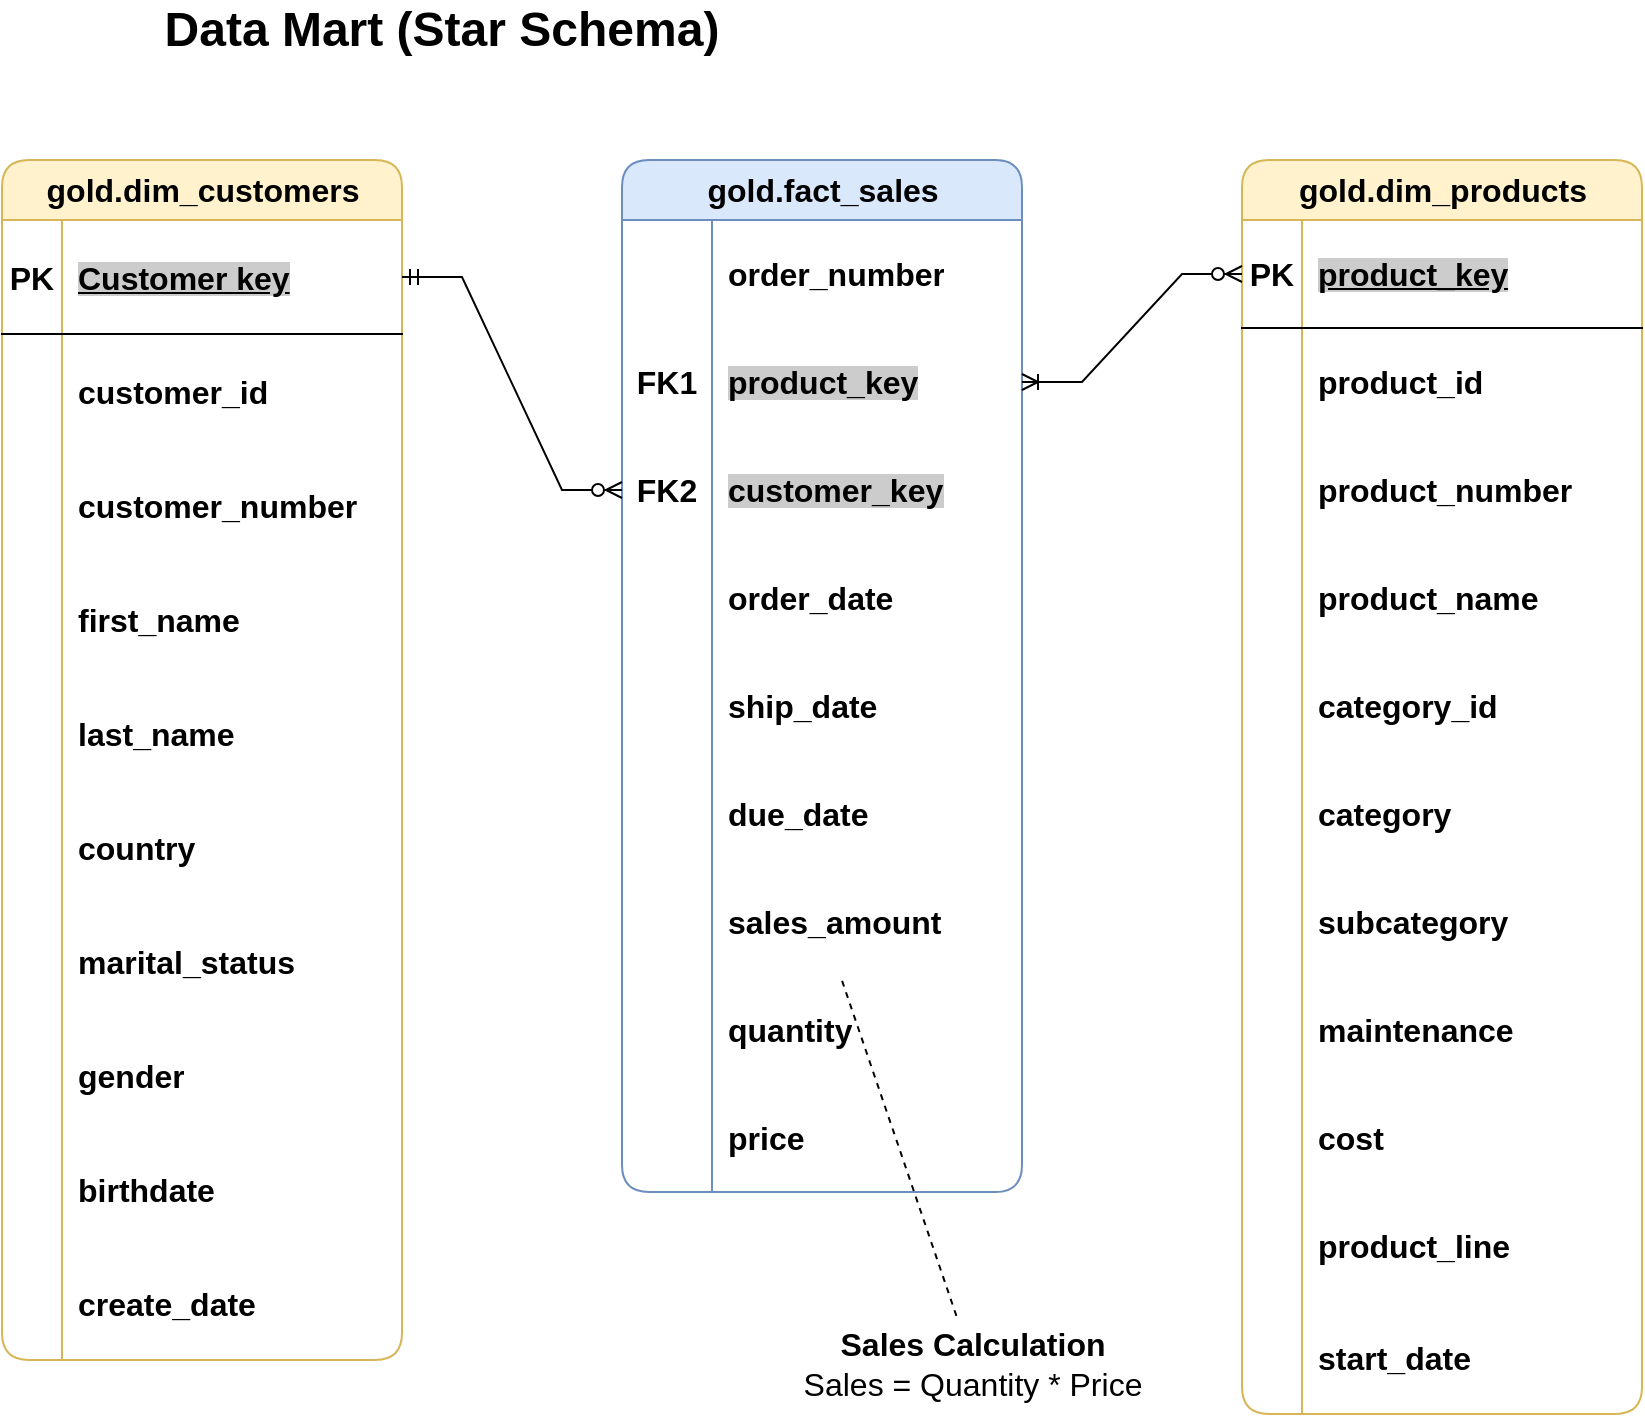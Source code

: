 <mxfile version="26.0.16">
  <diagram name="Page-1" id="K2ezBkmUBnz5kKUQu8FT">
    <mxGraphModel dx="1400" dy="828" grid="1" gridSize="10" guides="1" tooltips="1" connect="1" arrows="1" fold="1" page="1" pageScale="1" pageWidth="850" pageHeight="1100" math="0" shadow="0">
      <root>
        <mxCell id="0" />
        <mxCell id="1" parent="0" />
        <mxCell id="Z9DYMs0E9vRLU-uzhHWc-1" value="Data Mart (Star Schema)" style="text;html=1;align=center;verticalAlign=middle;whiteSpace=wrap;rounded=0;fontSize=24;fontStyle=1" vertex="1" parent="1">
          <mxGeometry x="80" y="40" width="280" height="30" as="geometry" />
        </mxCell>
        <mxCell id="Z9DYMs0E9vRLU-uzhHWc-2" value="gold.dim_customers" style="shape=table;startSize=30;container=1;collapsible=1;childLayout=tableLayout;fixedRows=1;rowLines=0;fontStyle=1;align=center;resizeLast=1;html=1;fillColor=#fff2cc;strokeColor=#d6b656;rounded=1;verticalAlign=middle;fontSize=16;" vertex="1" parent="1">
          <mxGeometry y="120" width="200" height="600" as="geometry" />
        </mxCell>
        <mxCell id="Z9DYMs0E9vRLU-uzhHWc-3" value="" style="shape=tableRow;horizontal=0;startSize=0;swimlaneHead=0;swimlaneBody=0;fillColor=none;collapsible=0;dropTarget=0;points=[[0,0.5],[1,0.5]];portConstraint=eastwest;top=0;left=0;right=0;bottom=1;fontSize=16;fontStyle=1" vertex="1" parent="Z9DYMs0E9vRLU-uzhHWc-2">
          <mxGeometry y="30" width="200" height="57" as="geometry" />
        </mxCell>
        <mxCell id="Z9DYMs0E9vRLU-uzhHWc-4" value="PK" style="shape=partialRectangle;connectable=0;fillColor=none;top=0;left=0;bottom=0;right=0;fontStyle=1;overflow=hidden;whiteSpace=wrap;html=1;fontSize=16;" vertex="1" parent="Z9DYMs0E9vRLU-uzhHWc-3">
          <mxGeometry width="30" height="57" as="geometry">
            <mxRectangle width="30" height="57" as="alternateBounds" />
          </mxGeometry>
        </mxCell>
        <mxCell id="Z9DYMs0E9vRLU-uzhHWc-5" value="&lt;span style=&quot;background-color: rgb(204, 204, 204);&quot;&gt;Customer key&lt;/span&gt;" style="shape=partialRectangle;connectable=0;fillColor=none;top=0;left=0;bottom=0;right=0;align=left;spacingLeft=6;fontStyle=5;overflow=hidden;whiteSpace=wrap;html=1;fontSize=16;" vertex="1" parent="Z9DYMs0E9vRLU-uzhHWc-3">
          <mxGeometry x="30" width="170" height="57" as="geometry">
            <mxRectangle width="170" height="57" as="alternateBounds" />
          </mxGeometry>
        </mxCell>
        <mxCell id="Z9DYMs0E9vRLU-uzhHWc-6" value="" style="shape=tableRow;horizontal=0;startSize=0;swimlaneHead=0;swimlaneBody=0;fillColor=none;collapsible=0;dropTarget=0;points=[[0,0.5],[1,0.5]];portConstraint=eastwest;top=0;left=0;right=0;bottom=0;fontSize=16;fontStyle=1" vertex="1" parent="Z9DYMs0E9vRLU-uzhHWc-2">
          <mxGeometry y="87" width="200" height="57" as="geometry" />
        </mxCell>
        <mxCell id="Z9DYMs0E9vRLU-uzhHWc-7" value="" style="shape=partialRectangle;connectable=0;fillColor=none;top=0;left=0;bottom=0;right=0;editable=1;overflow=hidden;whiteSpace=wrap;html=1;fontSize=16;fontStyle=1" vertex="1" parent="Z9DYMs0E9vRLU-uzhHWc-6">
          <mxGeometry width="30" height="57" as="geometry">
            <mxRectangle width="30" height="57" as="alternateBounds" />
          </mxGeometry>
        </mxCell>
        <mxCell id="Z9DYMs0E9vRLU-uzhHWc-8" value="customer_id" style="shape=partialRectangle;connectable=0;fillColor=none;top=0;left=0;bottom=0;right=0;align=left;spacingLeft=6;overflow=hidden;whiteSpace=wrap;html=1;fontSize=16;fontStyle=1" vertex="1" parent="Z9DYMs0E9vRLU-uzhHWc-6">
          <mxGeometry x="30" width="170" height="57" as="geometry">
            <mxRectangle width="170" height="57" as="alternateBounds" />
          </mxGeometry>
        </mxCell>
        <mxCell id="Z9DYMs0E9vRLU-uzhHWc-9" value="" style="shape=tableRow;horizontal=0;startSize=0;swimlaneHead=0;swimlaneBody=0;fillColor=none;collapsible=0;dropTarget=0;points=[[0,0.5],[1,0.5]];portConstraint=eastwest;top=0;left=0;right=0;bottom=0;fontSize=16;fontStyle=1" vertex="1" parent="Z9DYMs0E9vRLU-uzhHWc-2">
          <mxGeometry y="144" width="200" height="57" as="geometry" />
        </mxCell>
        <mxCell id="Z9DYMs0E9vRLU-uzhHWc-10" value="" style="shape=partialRectangle;connectable=0;fillColor=none;top=0;left=0;bottom=0;right=0;editable=1;overflow=hidden;whiteSpace=wrap;html=1;fontSize=16;fontStyle=1" vertex="1" parent="Z9DYMs0E9vRLU-uzhHWc-9">
          <mxGeometry width="30" height="57" as="geometry">
            <mxRectangle width="30" height="57" as="alternateBounds" />
          </mxGeometry>
        </mxCell>
        <mxCell id="Z9DYMs0E9vRLU-uzhHWc-11" value="customer_number" style="shape=partialRectangle;connectable=0;fillColor=none;top=0;left=0;bottom=0;right=0;align=left;spacingLeft=6;overflow=hidden;whiteSpace=wrap;html=1;fontSize=16;fontStyle=1" vertex="1" parent="Z9DYMs0E9vRLU-uzhHWc-9">
          <mxGeometry x="30" width="170" height="57" as="geometry">
            <mxRectangle width="170" height="57" as="alternateBounds" />
          </mxGeometry>
        </mxCell>
        <mxCell id="Z9DYMs0E9vRLU-uzhHWc-12" value="" style="shape=tableRow;horizontal=0;startSize=0;swimlaneHead=0;swimlaneBody=0;fillColor=none;collapsible=0;dropTarget=0;points=[[0,0.5],[1,0.5]];portConstraint=eastwest;top=0;left=0;right=0;bottom=0;fontSize=16;fontStyle=1" vertex="1" parent="Z9DYMs0E9vRLU-uzhHWc-2">
          <mxGeometry y="201" width="200" height="57" as="geometry" />
        </mxCell>
        <mxCell id="Z9DYMs0E9vRLU-uzhHWc-13" value="" style="shape=partialRectangle;connectable=0;fillColor=none;top=0;left=0;bottom=0;right=0;editable=1;overflow=hidden;whiteSpace=wrap;html=1;fontSize=16;fontStyle=1" vertex="1" parent="Z9DYMs0E9vRLU-uzhHWc-12">
          <mxGeometry width="30" height="57" as="geometry">
            <mxRectangle width="30" height="57" as="alternateBounds" />
          </mxGeometry>
        </mxCell>
        <mxCell id="Z9DYMs0E9vRLU-uzhHWc-14" value="first_name" style="shape=partialRectangle;connectable=0;fillColor=none;top=0;left=0;bottom=0;right=0;align=left;spacingLeft=6;overflow=hidden;whiteSpace=wrap;html=1;fontSize=16;fontStyle=1" vertex="1" parent="Z9DYMs0E9vRLU-uzhHWc-12">
          <mxGeometry x="30" width="170" height="57" as="geometry">
            <mxRectangle width="170" height="57" as="alternateBounds" />
          </mxGeometry>
        </mxCell>
        <mxCell id="Z9DYMs0E9vRLU-uzhHWc-29" value="" style="shape=tableRow;horizontal=0;startSize=0;swimlaneHead=0;swimlaneBody=0;fillColor=none;collapsible=0;dropTarget=0;points=[[0,0.5],[1,0.5]];portConstraint=eastwest;top=0;left=0;right=0;bottom=0;fontSize=16;fontStyle=1" vertex="1" parent="Z9DYMs0E9vRLU-uzhHWc-2">
          <mxGeometry y="258" width="200" height="57" as="geometry" />
        </mxCell>
        <mxCell id="Z9DYMs0E9vRLU-uzhHWc-30" value="" style="shape=partialRectangle;connectable=0;fillColor=none;top=0;left=0;bottom=0;right=0;editable=1;overflow=hidden;whiteSpace=wrap;html=1;fontSize=16;fontStyle=1" vertex="1" parent="Z9DYMs0E9vRLU-uzhHWc-29">
          <mxGeometry width="30" height="57" as="geometry">
            <mxRectangle width="30" height="57" as="alternateBounds" />
          </mxGeometry>
        </mxCell>
        <mxCell id="Z9DYMs0E9vRLU-uzhHWc-31" value="last_name" style="shape=partialRectangle;connectable=0;fillColor=none;top=0;left=0;bottom=0;right=0;align=left;spacingLeft=6;overflow=hidden;whiteSpace=wrap;html=1;fontSize=16;fontStyle=1" vertex="1" parent="Z9DYMs0E9vRLU-uzhHWc-29">
          <mxGeometry x="30" width="170" height="57" as="geometry">
            <mxRectangle width="170" height="57" as="alternateBounds" />
          </mxGeometry>
        </mxCell>
        <mxCell id="Z9DYMs0E9vRLU-uzhHWc-32" value="" style="shape=tableRow;horizontal=0;startSize=0;swimlaneHead=0;swimlaneBody=0;fillColor=none;collapsible=0;dropTarget=0;points=[[0,0.5],[1,0.5]];portConstraint=eastwest;top=0;left=0;right=0;bottom=0;fontSize=16;fontStyle=1" vertex="1" parent="Z9DYMs0E9vRLU-uzhHWc-2">
          <mxGeometry y="315" width="200" height="57" as="geometry" />
        </mxCell>
        <mxCell id="Z9DYMs0E9vRLU-uzhHWc-33" value="" style="shape=partialRectangle;connectable=0;fillColor=none;top=0;left=0;bottom=0;right=0;editable=1;overflow=hidden;whiteSpace=wrap;html=1;fontSize=16;fontStyle=1" vertex="1" parent="Z9DYMs0E9vRLU-uzhHWc-32">
          <mxGeometry width="30" height="57" as="geometry">
            <mxRectangle width="30" height="57" as="alternateBounds" />
          </mxGeometry>
        </mxCell>
        <mxCell id="Z9DYMs0E9vRLU-uzhHWc-34" value="country" style="shape=partialRectangle;connectable=0;fillColor=none;top=0;left=0;bottom=0;right=0;align=left;spacingLeft=6;overflow=hidden;whiteSpace=wrap;html=1;fontSize=16;fontStyle=1" vertex="1" parent="Z9DYMs0E9vRLU-uzhHWc-32">
          <mxGeometry x="30" width="170" height="57" as="geometry">
            <mxRectangle width="170" height="57" as="alternateBounds" />
          </mxGeometry>
        </mxCell>
        <mxCell id="Z9DYMs0E9vRLU-uzhHWc-35" value="" style="shape=tableRow;horizontal=0;startSize=0;swimlaneHead=0;swimlaneBody=0;fillColor=none;collapsible=0;dropTarget=0;points=[[0,0.5],[1,0.5]];portConstraint=eastwest;top=0;left=0;right=0;bottom=0;fontSize=16;fontStyle=1" vertex="1" parent="Z9DYMs0E9vRLU-uzhHWc-2">
          <mxGeometry y="372" width="200" height="57" as="geometry" />
        </mxCell>
        <mxCell id="Z9DYMs0E9vRLU-uzhHWc-36" value="" style="shape=partialRectangle;connectable=0;fillColor=none;top=0;left=0;bottom=0;right=0;editable=1;overflow=hidden;whiteSpace=wrap;html=1;fontSize=16;fontStyle=1" vertex="1" parent="Z9DYMs0E9vRLU-uzhHWc-35">
          <mxGeometry width="30" height="57" as="geometry">
            <mxRectangle width="30" height="57" as="alternateBounds" />
          </mxGeometry>
        </mxCell>
        <mxCell id="Z9DYMs0E9vRLU-uzhHWc-37" value="marital_status" style="shape=partialRectangle;connectable=0;fillColor=none;top=0;left=0;bottom=0;right=0;align=left;spacingLeft=6;overflow=hidden;whiteSpace=wrap;html=1;fontSize=16;fontStyle=1" vertex="1" parent="Z9DYMs0E9vRLU-uzhHWc-35">
          <mxGeometry x="30" width="170" height="57" as="geometry">
            <mxRectangle width="170" height="57" as="alternateBounds" />
          </mxGeometry>
        </mxCell>
        <mxCell id="Z9DYMs0E9vRLU-uzhHWc-38" value="" style="shape=tableRow;horizontal=0;startSize=0;swimlaneHead=0;swimlaneBody=0;fillColor=none;collapsible=0;dropTarget=0;points=[[0,0.5],[1,0.5]];portConstraint=eastwest;top=0;left=0;right=0;bottom=0;fontSize=16;fontStyle=1" vertex="1" parent="Z9DYMs0E9vRLU-uzhHWc-2">
          <mxGeometry y="429" width="200" height="57" as="geometry" />
        </mxCell>
        <mxCell id="Z9DYMs0E9vRLU-uzhHWc-39" value="" style="shape=partialRectangle;connectable=0;fillColor=none;top=0;left=0;bottom=0;right=0;editable=1;overflow=hidden;whiteSpace=wrap;html=1;fontSize=16;fontStyle=1" vertex="1" parent="Z9DYMs0E9vRLU-uzhHWc-38">
          <mxGeometry width="30" height="57" as="geometry">
            <mxRectangle width="30" height="57" as="alternateBounds" />
          </mxGeometry>
        </mxCell>
        <mxCell id="Z9DYMs0E9vRLU-uzhHWc-40" value="gender" style="shape=partialRectangle;connectable=0;fillColor=none;top=0;left=0;bottom=0;right=0;align=left;spacingLeft=6;overflow=hidden;whiteSpace=wrap;html=1;fontSize=16;fontStyle=1" vertex="1" parent="Z9DYMs0E9vRLU-uzhHWc-38">
          <mxGeometry x="30" width="170" height="57" as="geometry">
            <mxRectangle width="170" height="57" as="alternateBounds" />
          </mxGeometry>
        </mxCell>
        <mxCell id="Z9DYMs0E9vRLU-uzhHWc-41" value="" style="shape=tableRow;horizontal=0;startSize=0;swimlaneHead=0;swimlaneBody=0;fillColor=none;collapsible=0;dropTarget=0;points=[[0,0.5],[1,0.5]];portConstraint=eastwest;top=0;left=0;right=0;bottom=0;fontSize=16;fontStyle=1" vertex="1" parent="Z9DYMs0E9vRLU-uzhHWc-2">
          <mxGeometry y="486" width="200" height="57" as="geometry" />
        </mxCell>
        <mxCell id="Z9DYMs0E9vRLU-uzhHWc-42" value="" style="shape=partialRectangle;connectable=0;fillColor=none;top=0;left=0;bottom=0;right=0;editable=1;overflow=hidden;whiteSpace=wrap;html=1;fontSize=16;fontStyle=1" vertex="1" parent="Z9DYMs0E9vRLU-uzhHWc-41">
          <mxGeometry width="30" height="57" as="geometry">
            <mxRectangle width="30" height="57" as="alternateBounds" />
          </mxGeometry>
        </mxCell>
        <mxCell id="Z9DYMs0E9vRLU-uzhHWc-43" value="birthdate" style="shape=partialRectangle;connectable=0;fillColor=none;top=0;left=0;bottom=0;right=0;align=left;spacingLeft=6;overflow=hidden;whiteSpace=wrap;html=1;fontSize=16;fontStyle=1" vertex="1" parent="Z9DYMs0E9vRLU-uzhHWc-41">
          <mxGeometry x="30" width="170" height="57" as="geometry">
            <mxRectangle width="170" height="57" as="alternateBounds" />
          </mxGeometry>
        </mxCell>
        <mxCell id="Z9DYMs0E9vRLU-uzhHWc-44" value="" style="shape=tableRow;horizontal=0;startSize=0;swimlaneHead=0;swimlaneBody=0;fillColor=none;collapsible=0;dropTarget=0;points=[[0,0.5],[1,0.5]];portConstraint=eastwest;top=0;left=0;right=0;bottom=0;fontSize=16;fontStyle=1" vertex="1" parent="Z9DYMs0E9vRLU-uzhHWc-2">
          <mxGeometry y="543" width="200" height="57" as="geometry" />
        </mxCell>
        <mxCell id="Z9DYMs0E9vRLU-uzhHWc-45" value="" style="shape=partialRectangle;connectable=0;fillColor=none;top=0;left=0;bottom=0;right=0;editable=1;overflow=hidden;whiteSpace=wrap;html=1;fontSize=16;fontStyle=1" vertex="1" parent="Z9DYMs0E9vRLU-uzhHWc-44">
          <mxGeometry width="30" height="57" as="geometry">
            <mxRectangle width="30" height="57" as="alternateBounds" />
          </mxGeometry>
        </mxCell>
        <mxCell id="Z9DYMs0E9vRLU-uzhHWc-46" value="create_date" style="shape=partialRectangle;connectable=0;fillColor=none;top=0;left=0;bottom=0;right=0;align=left;spacingLeft=6;overflow=hidden;whiteSpace=wrap;html=1;fontSize=16;fontStyle=1" vertex="1" parent="Z9DYMs0E9vRLU-uzhHWc-44">
          <mxGeometry x="30" width="170" height="57" as="geometry">
            <mxRectangle width="170" height="57" as="alternateBounds" />
          </mxGeometry>
        </mxCell>
        <mxCell id="Z9DYMs0E9vRLU-uzhHWc-47" value="gold.dim_products" style="shape=table;startSize=30;container=1;collapsible=1;childLayout=tableLayout;fixedRows=1;rowLines=0;fontStyle=1;align=center;resizeLast=1;html=1;fillColor=#fff2cc;strokeColor=#d6b656;rounded=1;verticalAlign=middle;fontSize=16;" vertex="1" parent="1">
          <mxGeometry x="620" y="120" width="200" height="627" as="geometry" />
        </mxCell>
        <mxCell id="Z9DYMs0E9vRLU-uzhHWc-48" value="" style="shape=tableRow;horizontal=0;startSize=0;swimlaneHead=0;swimlaneBody=0;fillColor=none;collapsible=0;dropTarget=0;points=[[0,0.5],[1,0.5]];portConstraint=eastwest;top=0;left=0;right=0;bottom=1;fontSize=16;fontStyle=1" vertex="1" parent="Z9DYMs0E9vRLU-uzhHWc-47">
          <mxGeometry y="30" width="200" height="54" as="geometry" />
        </mxCell>
        <mxCell id="Z9DYMs0E9vRLU-uzhHWc-49" value="PK" style="shape=partialRectangle;connectable=0;fillColor=none;top=0;left=0;bottom=0;right=0;fontStyle=1;overflow=hidden;whiteSpace=wrap;html=1;fontSize=16;" vertex="1" parent="Z9DYMs0E9vRLU-uzhHWc-48">
          <mxGeometry width="30" height="54" as="geometry">
            <mxRectangle width="30" height="54" as="alternateBounds" />
          </mxGeometry>
        </mxCell>
        <mxCell id="Z9DYMs0E9vRLU-uzhHWc-50" value="&lt;span style=&quot;background-color: rgb(204, 204, 204);&quot;&gt;product_key&lt;/span&gt;" style="shape=partialRectangle;connectable=0;fillColor=none;top=0;left=0;bottom=0;right=0;align=left;spacingLeft=6;fontStyle=5;overflow=hidden;whiteSpace=wrap;html=1;fontSize=16;" vertex="1" parent="Z9DYMs0E9vRLU-uzhHWc-48">
          <mxGeometry x="30" width="170" height="54" as="geometry">
            <mxRectangle width="170" height="54" as="alternateBounds" />
          </mxGeometry>
        </mxCell>
        <mxCell id="Z9DYMs0E9vRLU-uzhHWc-51" value="" style="shape=tableRow;horizontal=0;startSize=0;swimlaneHead=0;swimlaneBody=0;fillColor=none;collapsible=0;dropTarget=0;points=[[0,0.5],[1,0.5]];portConstraint=eastwest;top=0;left=0;right=0;bottom=0;fontSize=16;fontStyle=1" vertex="1" parent="Z9DYMs0E9vRLU-uzhHWc-47">
          <mxGeometry y="84" width="200" height="54" as="geometry" />
        </mxCell>
        <mxCell id="Z9DYMs0E9vRLU-uzhHWc-52" value="" style="shape=partialRectangle;connectable=0;fillColor=none;top=0;left=0;bottom=0;right=0;editable=1;overflow=hidden;whiteSpace=wrap;html=1;fontSize=16;fontStyle=1" vertex="1" parent="Z9DYMs0E9vRLU-uzhHWc-51">
          <mxGeometry width="30" height="54" as="geometry">
            <mxRectangle width="30" height="54" as="alternateBounds" />
          </mxGeometry>
        </mxCell>
        <mxCell id="Z9DYMs0E9vRLU-uzhHWc-53" value="product_id" style="shape=partialRectangle;connectable=0;fillColor=none;top=0;left=0;bottom=0;right=0;align=left;spacingLeft=6;overflow=hidden;whiteSpace=wrap;html=1;fontSize=16;fontStyle=1" vertex="1" parent="Z9DYMs0E9vRLU-uzhHWc-51">
          <mxGeometry x="30" width="170" height="54" as="geometry">
            <mxRectangle width="170" height="54" as="alternateBounds" />
          </mxGeometry>
        </mxCell>
        <mxCell id="Z9DYMs0E9vRLU-uzhHWc-54" value="" style="shape=tableRow;horizontal=0;startSize=0;swimlaneHead=0;swimlaneBody=0;fillColor=none;collapsible=0;dropTarget=0;points=[[0,0.5],[1,0.5]];portConstraint=eastwest;top=0;left=0;right=0;bottom=0;fontSize=16;fontStyle=1" vertex="1" parent="Z9DYMs0E9vRLU-uzhHWc-47">
          <mxGeometry y="138" width="200" height="54" as="geometry" />
        </mxCell>
        <mxCell id="Z9DYMs0E9vRLU-uzhHWc-55" value="" style="shape=partialRectangle;connectable=0;fillColor=none;top=0;left=0;bottom=0;right=0;editable=1;overflow=hidden;whiteSpace=wrap;html=1;fontSize=16;fontStyle=1" vertex="1" parent="Z9DYMs0E9vRLU-uzhHWc-54">
          <mxGeometry width="30" height="54" as="geometry">
            <mxRectangle width="30" height="54" as="alternateBounds" />
          </mxGeometry>
        </mxCell>
        <mxCell id="Z9DYMs0E9vRLU-uzhHWc-56" value="product_number" style="shape=partialRectangle;connectable=0;fillColor=none;top=0;left=0;bottom=0;right=0;align=left;spacingLeft=6;overflow=hidden;whiteSpace=wrap;html=1;fontSize=16;fontStyle=1" vertex="1" parent="Z9DYMs0E9vRLU-uzhHWc-54">
          <mxGeometry x="30" width="170" height="54" as="geometry">
            <mxRectangle width="170" height="54" as="alternateBounds" />
          </mxGeometry>
        </mxCell>
        <mxCell id="Z9DYMs0E9vRLU-uzhHWc-57" value="" style="shape=tableRow;horizontal=0;startSize=0;swimlaneHead=0;swimlaneBody=0;fillColor=none;collapsible=0;dropTarget=0;points=[[0,0.5],[1,0.5]];portConstraint=eastwest;top=0;left=0;right=0;bottom=0;fontSize=16;fontStyle=1" vertex="1" parent="Z9DYMs0E9vRLU-uzhHWc-47">
          <mxGeometry y="192" width="200" height="54" as="geometry" />
        </mxCell>
        <mxCell id="Z9DYMs0E9vRLU-uzhHWc-58" value="" style="shape=partialRectangle;connectable=0;fillColor=none;top=0;left=0;bottom=0;right=0;editable=1;overflow=hidden;whiteSpace=wrap;html=1;fontSize=16;fontStyle=1" vertex="1" parent="Z9DYMs0E9vRLU-uzhHWc-57">
          <mxGeometry width="30" height="54" as="geometry">
            <mxRectangle width="30" height="54" as="alternateBounds" />
          </mxGeometry>
        </mxCell>
        <mxCell id="Z9DYMs0E9vRLU-uzhHWc-59" value="product_name" style="shape=partialRectangle;connectable=0;fillColor=none;top=0;left=0;bottom=0;right=0;align=left;spacingLeft=6;overflow=hidden;whiteSpace=wrap;html=1;fontSize=16;fontStyle=1" vertex="1" parent="Z9DYMs0E9vRLU-uzhHWc-57">
          <mxGeometry x="30" width="170" height="54" as="geometry">
            <mxRectangle width="170" height="54" as="alternateBounds" />
          </mxGeometry>
        </mxCell>
        <mxCell id="Z9DYMs0E9vRLU-uzhHWc-60" value="" style="shape=tableRow;horizontal=0;startSize=0;swimlaneHead=0;swimlaneBody=0;fillColor=none;collapsible=0;dropTarget=0;points=[[0,0.5],[1,0.5]];portConstraint=eastwest;top=0;left=0;right=0;bottom=0;fontSize=16;fontStyle=1" vertex="1" parent="Z9DYMs0E9vRLU-uzhHWc-47">
          <mxGeometry y="246" width="200" height="54" as="geometry" />
        </mxCell>
        <mxCell id="Z9DYMs0E9vRLU-uzhHWc-61" value="" style="shape=partialRectangle;connectable=0;fillColor=none;top=0;left=0;bottom=0;right=0;editable=1;overflow=hidden;whiteSpace=wrap;html=1;fontSize=16;fontStyle=1" vertex="1" parent="Z9DYMs0E9vRLU-uzhHWc-60">
          <mxGeometry width="30" height="54" as="geometry">
            <mxRectangle width="30" height="54" as="alternateBounds" />
          </mxGeometry>
        </mxCell>
        <mxCell id="Z9DYMs0E9vRLU-uzhHWc-62" value="category_id" style="shape=partialRectangle;connectable=0;fillColor=none;top=0;left=0;bottom=0;right=0;align=left;spacingLeft=6;overflow=hidden;whiteSpace=wrap;html=1;fontSize=16;fontStyle=1" vertex="1" parent="Z9DYMs0E9vRLU-uzhHWc-60">
          <mxGeometry x="30" width="170" height="54" as="geometry">
            <mxRectangle width="170" height="54" as="alternateBounds" />
          </mxGeometry>
        </mxCell>
        <mxCell id="Z9DYMs0E9vRLU-uzhHWc-63" value="" style="shape=tableRow;horizontal=0;startSize=0;swimlaneHead=0;swimlaneBody=0;fillColor=none;collapsible=0;dropTarget=0;points=[[0,0.5],[1,0.5]];portConstraint=eastwest;top=0;left=0;right=0;bottom=0;fontSize=16;fontStyle=1" vertex="1" parent="Z9DYMs0E9vRLU-uzhHWc-47">
          <mxGeometry y="300" width="200" height="54" as="geometry" />
        </mxCell>
        <mxCell id="Z9DYMs0E9vRLU-uzhHWc-64" value="" style="shape=partialRectangle;connectable=0;fillColor=none;top=0;left=0;bottom=0;right=0;editable=1;overflow=hidden;whiteSpace=wrap;html=1;fontSize=16;fontStyle=1" vertex="1" parent="Z9DYMs0E9vRLU-uzhHWc-63">
          <mxGeometry width="30" height="54" as="geometry">
            <mxRectangle width="30" height="54" as="alternateBounds" />
          </mxGeometry>
        </mxCell>
        <mxCell id="Z9DYMs0E9vRLU-uzhHWc-65" value="category" style="shape=partialRectangle;connectable=0;fillColor=none;top=0;left=0;bottom=0;right=0;align=left;spacingLeft=6;overflow=hidden;whiteSpace=wrap;html=1;fontSize=16;fontStyle=1" vertex="1" parent="Z9DYMs0E9vRLU-uzhHWc-63">
          <mxGeometry x="30" width="170" height="54" as="geometry">
            <mxRectangle width="170" height="54" as="alternateBounds" />
          </mxGeometry>
        </mxCell>
        <mxCell id="Z9DYMs0E9vRLU-uzhHWc-66" value="" style="shape=tableRow;horizontal=0;startSize=0;swimlaneHead=0;swimlaneBody=0;fillColor=none;collapsible=0;dropTarget=0;points=[[0,0.5],[1,0.5]];portConstraint=eastwest;top=0;left=0;right=0;bottom=0;fontSize=16;fontStyle=1" vertex="1" parent="Z9DYMs0E9vRLU-uzhHWc-47">
          <mxGeometry y="354" width="200" height="54" as="geometry" />
        </mxCell>
        <mxCell id="Z9DYMs0E9vRLU-uzhHWc-67" value="" style="shape=partialRectangle;connectable=0;fillColor=none;top=0;left=0;bottom=0;right=0;editable=1;overflow=hidden;whiteSpace=wrap;html=1;fontSize=16;fontStyle=1" vertex="1" parent="Z9DYMs0E9vRLU-uzhHWc-66">
          <mxGeometry width="30" height="54" as="geometry">
            <mxRectangle width="30" height="54" as="alternateBounds" />
          </mxGeometry>
        </mxCell>
        <mxCell id="Z9DYMs0E9vRLU-uzhHWc-68" value="subcategory" style="shape=partialRectangle;connectable=0;fillColor=none;top=0;left=0;bottom=0;right=0;align=left;spacingLeft=6;overflow=hidden;whiteSpace=wrap;html=1;fontSize=16;fontStyle=1" vertex="1" parent="Z9DYMs0E9vRLU-uzhHWc-66">
          <mxGeometry x="30" width="170" height="54" as="geometry">
            <mxRectangle width="170" height="54" as="alternateBounds" />
          </mxGeometry>
        </mxCell>
        <mxCell id="Z9DYMs0E9vRLU-uzhHWc-69" value="" style="shape=tableRow;horizontal=0;startSize=0;swimlaneHead=0;swimlaneBody=0;fillColor=none;collapsible=0;dropTarget=0;points=[[0,0.5],[1,0.5]];portConstraint=eastwest;top=0;left=0;right=0;bottom=0;fontSize=16;fontStyle=1" vertex="1" parent="Z9DYMs0E9vRLU-uzhHWc-47">
          <mxGeometry y="408" width="200" height="54" as="geometry" />
        </mxCell>
        <mxCell id="Z9DYMs0E9vRLU-uzhHWc-70" value="" style="shape=partialRectangle;connectable=0;fillColor=none;top=0;left=0;bottom=0;right=0;editable=1;overflow=hidden;whiteSpace=wrap;html=1;fontSize=16;fontStyle=1" vertex="1" parent="Z9DYMs0E9vRLU-uzhHWc-69">
          <mxGeometry width="30" height="54" as="geometry">
            <mxRectangle width="30" height="54" as="alternateBounds" />
          </mxGeometry>
        </mxCell>
        <mxCell id="Z9DYMs0E9vRLU-uzhHWc-71" value="maintenance" style="shape=partialRectangle;connectable=0;fillColor=none;top=0;left=0;bottom=0;right=0;align=left;spacingLeft=6;overflow=hidden;whiteSpace=wrap;html=1;fontSize=16;fontStyle=1" vertex="1" parent="Z9DYMs0E9vRLU-uzhHWc-69">
          <mxGeometry x="30" width="170" height="54" as="geometry">
            <mxRectangle width="170" height="54" as="alternateBounds" />
          </mxGeometry>
        </mxCell>
        <mxCell id="Z9DYMs0E9vRLU-uzhHWc-72" value="" style="shape=tableRow;horizontal=0;startSize=0;swimlaneHead=0;swimlaneBody=0;fillColor=none;collapsible=0;dropTarget=0;points=[[0,0.5],[1,0.5]];portConstraint=eastwest;top=0;left=0;right=0;bottom=0;fontSize=16;fontStyle=1" vertex="1" parent="Z9DYMs0E9vRLU-uzhHWc-47">
          <mxGeometry y="462" width="200" height="54" as="geometry" />
        </mxCell>
        <mxCell id="Z9DYMs0E9vRLU-uzhHWc-73" value="" style="shape=partialRectangle;connectable=0;fillColor=none;top=0;left=0;bottom=0;right=0;editable=1;overflow=hidden;whiteSpace=wrap;html=1;fontSize=16;fontStyle=1" vertex="1" parent="Z9DYMs0E9vRLU-uzhHWc-72">
          <mxGeometry width="30" height="54" as="geometry">
            <mxRectangle width="30" height="54" as="alternateBounds" />
          </mxGeometry>
        </mxCell>
        <mxCell id="Z9DYMs0E9vRLU-uzhHWc-74" value="cost" style="shape=partialRectangle;connectable=0;fillColor=none;top=0;left=0;bottom=0;right=0;align=left;spacingLeft=6;overflow=hidden;whiteSpace=wrap;html=1;fontSize=16;fontStyle=1" vertex="1" parent="Z9DYMs0E9vRLU-uzhHWc-72">
          <mxGeometry x="30" width="170" height="54" as="geometry">
            <mxRectangle width="170" height="54" as="alternateBounds" />
          </mxGeometry>
        </mxCell>
        <mxCell id="Z9DYMs0E9vRLU-uzhHWc-75" value="" style="shape=tableRow;horizontal=0;startSize=0;swimlaneHead=0;swimlaneBody=0;fillColor=none;collapsible=0;dropTarget=0;points=[[0,0.5],[1,0.5]];portConstraint=eastwest;top=0;left=0;right=0;bottom=0;fontSize=16;fontStyle=1" vertex="1" parent="Z9DYMs0E9vRLU-uzhHWc-47">
          <mxGeometry y="516" width="200" height="54" as="geometry" />
        </mxCell>
        <mxCell id="Z9DYMs0E9vRLU-uzhHWc-76" value="" style="shape=partialRectangle;connectable=0;fillColor=none;top=0;left=0;bottom=0;right=0;editable=1;overflow=hidden;whiteSpace=wrap;html=1;fontSize=16;fontStyle=1" vertex="1" parent="Z9DYMs0E9vRLU-uzhHWc-75">
          <mxGeometry width="30" height="54" as="geometry">
            <mxRectangle width="30" height="54" as="alternateBounds" />
          </mxGeometry>
        </mxCell>
        <mxCell id="Z9DYMs0E9vRLU-uzhHWc-77" value="product_line" style="shape=partialRectangle;connectable=0;fillColor=none;top=0;left=0;bottom=0;right=0;align=left;spacingLeft=6;overflow=hidden;whiteSpace=wrap;html=1;fontSize=16;fontStyle=1" vertex="1" parent="Z9DYMs0E9vRLU-uzhHWc-75">
          <mxGeometry x="30" width="170" height="54" as="geometry">
            <mxRectangle width="170" height="54" as="alternateBounds" />
          </mxGeometry>
        </mxCell>
        <mxCell id="Z9DYMs0E9vRLU-uzhHWc-78" value="" style="shape=tableRow;horizontal=0;startSize=0;swimlaneHead=0;swimlaneBody=0;fillColor=none;collapsible=0;dropTarget=0;points=[[0,0.5],[1,0.5]];portConstraint=eastwest;top=0;left=0;right=0;bottom=0;fontSize=16;fontStyle=1" vertex="1" parent="Z9DYMs0E9vRLU-uzhHWc-47">
          <mxGeometry y="570" width="200" height="57" as="geometry" />
        </mxCell>
        <mxCell id="Z9DYMs0E9vRLU-uzhHWc-79" value="" style="shape=partialRectangle;connectable=0;fillColor=none;top=0;left=0;bottom=0;right=0;editable=1;overflow=hidden;whiteSpace=wrap;html=1;fontSize=16;fontStyle=1" vertex="1" parent="Z9DYMs0E9vRLU-uzhHWc-78">
          <mxGeometry width="30" height="57" as="geometry">
            <mxRectangle width="30" height="57" as="alternateBounds" />
          </mxGeometry>
        </mxCell>
        <mxCell id="Z9DYMs0E9vRLU-uzhHWc-80" value="start_date" style="shape=partialRectangle;connectable=0;fillColor=none;top=0;left=0;bottom=0;right=0;align=left;spacingLeft=6;overflow=hidden;whiteSpace=wrap;html=1;fontSize=16;fontStyle=1" vertex="1" parent="Z9DYMs0E9vRLU-uzhHWc-78">
          <mxGeometry x="30" width="170" height="57" as="geometry">
            <mxRectangle width="170" height="57" as="alternateBounds" />
          </mxGeometry>
        </mxCell>
        <mxCell id="Z9DYMs0E9vRLU-uzhHWc-94" value="gold.fact_sales" style="shape=table;startSize=30;container=1;collapsible=1;childLayout=tableLayout;fixedRows=1;rowLines=0;fontStyle=1;align=center;resizeLast=1;html=1;fillColor=#dae8fc;strokeColor=#6c8ebf;rounded=1;verticalAlign=middle;fontSize=16;" vertex="1" parent="1">
          <mxGeometry x="310" y="120" width="200" height="516" as="geometry" />
        </mxCell>
        <mxCell id="Z9DYMs0E9vRLU-uzhHWc-98" value="" style="shape=tableRow;horizontal=0;startSize=0;swimlaneHead=0;swimlaneBody=0;fillColor=none;collapsible=0;dropTarget=0;points=[[0,0.5],[1,0.5]];portConstraint=eastwest;top=0;left=0;right=0;bottom=0;fontSize=16;fontStyle=1" vertex="1" parent="Z9DYMs0E9vRLU-uzhHWc-94">
          <mxGeometry y="30" width="200" height="54" as="geometry" />
        </mxCell>
        <mxCell id="Z9DYMs0E9vRLU-uzhHWc-99" value="" style="shape=partialRectangle;connectable=0;fillColor=none;top=0;left=0;bottom=0;right=0;editable=1;overflow=hidden;whiteSpace=wrap;html=1;fontSize=16;fontStyle=1" vertex="1" parent="Z9DYMs0E9vRLU-uzhHWc-98">
          <mxGeometry width="45" height="54" as="geometry">
            <mxRectangle width="45" height="54" as="alternateBounds" />
          </mxGeometry>
        </mxCell>
        <mxCell id="Z9DYMs0E9vRLU-uzhHWc-100" value="order_number" style="shape=partialRectangle;connectable=0;fillColor=none;top=0;left=0;bottom=0;right=0;align=left;spacingLeft=6;overflow=hidden;whiteSpace=wrap;html=1;fontSize=16;fontStyle=1" vertex="1" parent="Z9DYMs0E9vRLU-uzhHWc-98">
          <mxGeometry x="45" width="155" height="54" as="geometry">
            <mxRectangle width="155" height="54" as="alternateBounds" />
          </mxGeometry>
        </mxCell>
        <mxCell id="Z9DYMs0E9vRLU-uzhHWc-101" value="" style="shape=tableRow;horizontal=0;startSize=0;swimlaneHead=0;swimlaneBody=0;fillColor=none;collapsible=0;dropTarget=0;points=[[0,0.5],[1,0.5]];portConstraint=eastwest;top=0;left=0;right=0;bottom=0;fontSize=16;fontStyle=1" vertex="1" parent="Z9DYMs0E9vRLU-uzhHWc-94">
          <mxGeometry y="84" width="200" height="54" as="geometry" />
        </mxCell>
        <mxCell id="Z9DYMs0E9vRLU-uzhHWc-102" value="FK1" style="shape=partialRectangle;connectable=0;fillColor=none;top=0;left=0;bottom=0;right=0;editable=1;overflow=hidden;whiteSpace=wrap;html=1;fontSize=16;fontStyle=1" vertex="1" parent="Z9DYMs0E9vRLU-uzhHWc-101">
          <mxGeometry width="45" height="54" as="geometry">
            <mxRectangle width="45" height="54" as="alternateBounds" />
          </mxGeometry>
        </mxCell>
        <mxCell id="Z9DYMs0E9vRLU-uzhHWc-103" value="&lt;span style=&quot;background-color: light-dark(rgb(204, 204, 204), rgb(237, 237, 237));&quot;&gt;product_key&lt;/span&gt;" style="shape=partialRectangle;connectable=0;fillColor=none;top=0;left=0;bottom=0;right=0;align=left;spacingLeft=6;overflow=hidden;whiteSpace=wrap;html=1;fontSize=16;fontStyle=1" vertex="1" parent="Z9DYMs0E9vRLU-uzhHWc-101">
          <mxGeometry x="45" width="155" height="54" as="geometry">
            <mxRectangle width="155" height="54" as="alternateBounds" />
          </mxGeometry>
        </mxCell>
        <mxCell id="Z9DYMs0E9vRLU-uzhHWc-104" value="" style="shape=tableRow;horizontal=0;startSize=0;swimlaneHead=0;swimlaneBody=0;fillColor=none;collapsible=0;dropTarget=0;points=[[0,0.5],[1,0.5]];portConstraint=eastwest;top=0;left=0;right=0;bottom=0;fontSize=16;fontStyle=1" vertex="1" parent="Z9DYMs0E9vRLU-uzhHWc-94">
          <mxGeometry y="138" width="200" height="54" as="geometry" />
        </mxCell>
        <mxCell id="Z9DYMs0E9vRLU-uzhHWc-105" value="FK2" style="shape=partialRectangle;connectable=0;fillColor=none;top=0;left=0;bottom=0;right=0;editable=1;overflow=hidden;whiteSpace=wrap;html=1;fontSize=16;fontStyle=1" vertex="1" parent="Z9DYMs0E9vRLU-uzhHWc-104">
          <mxGeometry width="45" height="54" as="geometry">
            <mxRectangle width="45" height="54" as="alternateBounds" />
          </mxGeometry>
        </mxCell>
        <mxCell id="Z9DYMs0E9vRLU-uzhHWc-106" value="&lt;span style=&quot;background-color: rgb(204, 204, 204);&quot;&gt;customer_key&lt;/span&gt;" style="shape=partialRectangle;connectable=0;fillColor=none;top=0;left=0;bottom=0;right=0;align=left;spacingLeft=6;overflow=hidden;whiteSpace=wrap;html=1;fontSize=16;fontStyle=1" vertex="1" parent="Z9DYMs0E9vRLU-uzhHWc-104">
          <mxGeometry x="45" width="155" height="54" as="geometry">
            <mxRectangle width="155" height="54" as="alternateBounds" />
          </mxGeometry>
        </mxCell>
        <mxCell id="Z9DYMs0E9vRLU-uzhHWc-107" value="" style="shape=tableRow;horizontal=0;startSize=0;swimlaneHead=0;swimlaneBody=0;fillColor=none;collapsible=0;dropTarget=0;points=[[0,0.5],[1,0.5]];portConstraint=eastwest;top=0;left=0;right=0;bottom=0;fontSize=16;fontStyle=1" vertex="1" parent="Z9DYMs0E9vRLU-uzhHWc-94">
          <mxGeometry y="192" width="200" height="54" as="geometry" />
        </mxCell>
        <mxCell id="Z9DYMs0E9vRLU-uzhHWc-108" value="" style="shape=partialRectangle;connectable=0;fillColor=none;top=0;left=0;bottom=0;right=0;editable=1;overflow=hidden;whiteSpace=wrap;html=1;fontSize=16;fontStyle=1" vertex="1" parent="Z9DYMs0E9vRLU-uzhHWc-107">
          <mxGeometry width="45" height="54" as="geometry">
            <mxRectangle width="45" height="54" as="alternateBounds" />
          </mxGeometry>
        </mxCell>
        <mxCell id="Z9DYMs0E9vRLU-uzhHWc-109" value="order_date" style="shape=partialRectangle;connectable=0;fillColor=none;top=0;left=0;bottom=0;right=0;align=left;spacingLeft=6;overflow=hidden;whiteSpace=wrap;html=1;fontSize=16;fontStyle=1" vertex="1" parent="Z9DYMs0E9vRLU-uzhHWc-107">
          <mxGeometry x="45" width="155" height="54" as="geometry">
            <mxRectangle width="155" height="54" as="alternateBounds" />
          </mxGeometry>
        </mxCell>
        <mxCell id="Z9DYMs0E9vRLU-uzhHWc-110" value="" style="shape=tableRow;horizontal=0;startSize=0;swimlaneHead=0;swimlaneBody=0;fillColor=none;collapsible=0;dropTarget=0;points=[[0,0.5],[1,0.5]];portConstraint=eastwest;top=0;left=0;right=0;bottom=0;fontSize=16;fontStyle=1" vertex="1" parent="Z9DYMs0E9vRLU-uzhHWc-94">
          <mxGeometry y="246" width="200" height="54" as="geometry" />
        </mxCell>
        <mxCell id="Z9DYMs0E9vRLU-uzhHWc-111" value="" style="shape=partialRectangle;connectable=0;fillColor=none;top=0;left=0;bottom=0;right=0;editable=1;overflow=hidden;whiteSpace=wrap;html=1;fontSize=16;fontStyle=1" vertex="1" parent="Z9DYMs0E9vRLU-uzhHWc-110">
          <mxGeometry width="45" height="54" as="geometry">
            <mxRectangle width="45" height="54" as="alternateBounds" />
          </mxGeometry>
        </mxCell>
        <mxCell id="Z9DYMs0E9vRLU-uzhHWc-112" value="ship_date" style="shape=partialRectangle;connectable=0;fillColor=none;top=0;left=0;bottom=0;right=0;align=left;spacingLeft=6;overflow=hidden;whiteSpace=wrap;html=1;fontSize=16;fontStyle=1" vertex="1" parent="Z9DYMs0E9vRLU-uzhHWc-110">
          <mxGeometry x="45" width="155" height="54" as="geometry">
            <mxRectangle width="155" height="54" as="alternateBounds" />
          </mxGeometry>
        </mxCell>
        <mxCell id="Z9DYMs0E9vRLU-uzhHWc-113" value="" style="shape=tableRow;horizontal=0;startSize=0;swimlaneHead=0;swimlaneBody=0;fillColor=none;collapsible=0;dropTarget=0;points=[[0,0.5],[1,0.5]];portConstraint=eastwest;top=0;left=0;right=0;bottom=0;fontSize=16;fontStyle=1" vertex="1" parent="Z9DYMs0E9vRLU-uzhHWc-94">
          <mxGeometry y="300" width="200" height="54" as="geometry" />
        </mxCell>
        <mxCell id="Z9DYMs0E9vRLU-uzhHWc-114" value="" style="shape=partialRectangle;connectable=0;fillColor=none;top=0;left=0;bottom=0;right=0;editable=1;overflow=hidden;whiteSpace=wrap;html=1;fontSize=16;fontStyle=1" vertex="1" parent="Z9DYMs0E9vRLU-uzhHWc-113">
          <mxGeometry width="45" height="54" as="geometry">
            <mxRectangle width="45" height="54" as="alternateBounds" />
          </mxGeometry>
        </mxCell>
        <mxCell id="Z9DYMs0E9vRLU-uzhHWc-115" value="due_date" style="shape=partialRectangle;connectable=0;fillColor=none;top=0;left=0;bottom=0;right=0;align=left;spacingLeft=6;overflow=hidden;whiteSpace=wrap;html=1;fontSize=16;fontStyle=1" vertex="1" parent="Z9DYMs0E9vRLU-uzhHWc-113">
          <mxGeometry x="45" width="155" height="54" as="geometry">
            <mxRectangle width="155" height="54" as="alternateBounds" />
          </mxGeometry>
        </mxCell>
        <mxCell id="Z9DYMs0E9vRLU-uzhHWc-116" value="" style="shape=tableRow;horizontal=0;startSize=0;swimlaneHead=0;swimlaneBody=0;fillColor=none;collapsible=0;dropTarget=0;points=[[0,0.5],[1,0.5]];portConstraint=eastwest;top=0;left=0;right=0;bottom=0;fontSize=16;fontStyle=1" vertex="1" parent="Z9DYMs0E9vRLU-uzhHWc-94">
          <mxGeometry y="354" width="200" height="54" as="geometry" />
        </mxCell>
        <mxCell id="Z9DYMs0E9vRLU-uzhHWc-117" value="" style="shape=partialRectangle;connectable=0;fillColor=none;top=0;left=0;bottom=0;right=0;editable=1;overflow=hidden;whiteSpace=wrap;html=1;fontSize=16;fontStyle=1" vertex="1" parent="Z9DYMs0E9vRLU-uzhHWc-116">
          <mxGeometry width="45" height="54" as="geometry">
            <mxRectangle width="45" height="54" as="alternateBounds" />
          </mxGeometry>
        </mxCell>
        <mxCell id="Z9DYMs0E9vRLU-uzhHWc-118" value="sales_amount" style="shape=partialRectangle;connectable=0;fillColor=none;top=0;left=0;bottom=0;right=0;align=left;spacingLeft=6;overflow=hidden;whiteSpace=wrap;html=1;fontSize=16;fontStyle=1" vertex="1" parent="Z9DYMs0E9vRLU-uzhHWc-116">
          <mxGeometry x="45" width="155" height="54" as="geometry">
            <mxRectangle width="155" height="54" as="alternateBounds" />
          </mxGeometry>
        </mxCell>
        <mxCell id="Z9DYMs0E9vRLU-uzhHWc-119" value="" style="shape=tableRow;horizontal=0;startSize=0;swimlaneHead=0;swimlaneBody=0;fillColor=none;collapsible=0;dropTarget=0;points=[[0,0.5],[1,0.5]];portConstraint=eastwest;top=0;left=0;right=0;bottom=0;fontSize=16;fontStyle=1" vertex="1" parent="Z9DYMs0E9vRLU-uzhHWc-94">
          <mxGeometry y="408" width="200" height="54" as="geometry" />
        </mxCell>
        <mxCell id="Z9DYMs0E9vRLU-uzhHWc-120" value="" style="shape=partialRectangle;connectable=0;fillColor=none;top=0;left=0;bottom=0;right=0;editable=1;overflow=hidden;whiteSpace=wrap;html=1;fontSize=16;fontStyle=1" vertex="1" parent="Z9DYMs0E9vRLU-uzhHWc-119">
          <mxGeometry width="45" height="54" as="geometry">
            <mxRectangle width="45" height="54" as="alternateBounds" />
          </mxGeometry>
        </mxCell>
        <mxCell id="Z9DYMs0E9vRLU-uzhHWc-121" value="quantity" style="shape=partialRectangle;connectable=0;fillColor=none;top=0;left=0;bottom=0;right=0;align=left;spacingLeft=6;overflow=hidden;whiteSpace=wrap;html=1;fontSize=16;fontStyle=1" vertex="1" parent="Z9DYMs0E9vRLU-uzhHWc-119">
          <mxGeometry x="45" width="155" height="54" as="geometry">
            <mxRectangle width="155" height="54" as="alternateBounds" />
          </mxGeometry>
        </mxCell>
        <mxCell id="Z9DYMs0E9vRLU-uzhHWc-122" value="" style="shape=tableRow;horizontal=0;startSize=0;swimlaneHead=0;swimlaneBody=0;fillColor=none;collapsible=0;dropTarget=0;points=[[0,0.5],[1,0.5]];portConstraint=eastwest;top=0;left=0;right=0;bottom=0;fontSize=16;fontStyle=1" vertex="1" parent="Z9DYMs0E9vRLU-uzhHWc-94">
          <mxGeometry y="462" width="200" height="54" as="geometry" />
        </mxCell>
        <mxCell id="Z9DYMs0E9vRLU-uzhHWc-123" value="" style="shape=partialRectangle;connectable=0;fillColor=none;top=0;left=0;bottom=0;right=0;editable=1;overflow=hidden;whiteSpace=wrap;html=1;fontSize=16;fontStyle=1" vertex="1" parent="Z9DYMs0E9vRLU-uzhHWc-122">
          <mxGeometry width="45" height="54" as="geometry">
            <mxRectangle width="45" height="54" as="alternateBounds" />
          </mxGeometry>
        </mxCell>
        <mxCell id="Z9DYMs0E9vRLU-uzhHWc-124" value="price" style="shape=partialRectangle;connectable=0;fillColor=none;top=0;left=0;bottom=0;right=0;align=left;spacingLeft=6;overflow=hidden;whiteSpace=wrap;html=1;fontSize=16;fontStyle=1" vertex="1" parent="Z9DYMs0E9vRLU-uzhHWc-122">
          <mxGeometry x="45" width="155" height="54" as="geometry">
            <mxRectangle width="155" height="54" as="alternateBounds" />
          </mxGeometry>
        </mxCell>
        <mxCell id="Z9DYMs0E9vRLU-uzhHWc-128" value="" style="edgeStyle=entityRelationEdgeStyle;fontSize=12;html=1;endArrow=ERzeroToMany;startArrow=ERmandOne;rounded=0;exitX=1;exitY=0.5;exitDx=0;exitDy=0;entryX=0;entryY=0.5;entryDx=0;entryDy=0;" edge="1" parent="1" source="Z9DYMs0E9vRLU-uzhHWc-3" target="Z9DYMs0E9vRLU-uzhHWc-104">
          <mxGeometry width="100" height="100" relative="1" as="geometry">
            <mxPoint x="-50" y="480" as="sourcePoint" />
            <mxPoint x="50" y="380" as="targetPoint" />
          </mxGeometry>
        </mxCell>
        <mxCell id="Z9DYMs0E9vRLU-uzhHWc-130" value="" style="edgeStyle=entityRelationEdgeStyle;fontSize=12;html=1;endArrow=ERoneToMany;startArrow=ERzeroToMany;rounded=0;exitX=0;exitY=0.5;exitDx=0;exitDy=0;entryX=1;entryY=0.5;entryDx=0;entryDy=0;" edge="1" parent="1" source="Z9DYMs0E9vRLU-uzhHWc-48" target="Z9DYMs0E9vRLU-uzhHWc-101">
          <mxGeometry width="100" height="100" relative="1" as="geometry">
            <mxPoint x="460" y="490" as="sourcePoint" />
            <mxPoint x="560" y="390" as="targetPoint" />
          </mxGeometry>
        </mxCell>
        <mxCell id="Z9DYMs0E9vRLU-uzhHWc-131" value="&lt;font&gt;&lt;b&gt;Sales Calculation&lt;/b&gt;&lt;/font&gt;&lt;div&gt;&lt;font&gt;Sales = Quantity * Price&lt;/font&gt;&lt;/div&gt;" style="text;html=1;align=center;verticalAlign=middle;resizable=0;points=[];autosize=1;strokeColor=none;fillColor=none;fontSize=16;" vertex="1" parent="1">
          <mxGeometry x="390" y="697" width="190" height="50" as="geometry" />
        </mxCell>
        <mxCell id="Z9DYMs0E9vRLU-uzhHWc-132" value="" style="endArrow=none;dashed=1;html=1;rounded=0;exitX=0.459;exitY=0.019;exitDx=0;exitDy=0;exitPerimeter=0;" edge="1" parent="1" source="Z9DYMs0E9vRLU-uzhHWc-131" target="Z9DYMs0E9vRLU-uzhHWc-116">
          <mxGeometry width="50" height="50" relative="1" as="geometry">
            <mxPoint x="470" y="680" as="sourcePoint" />
            <mxPoint x="460" y="690" as="targetPoint" />
          </mxGeometry>
        </mxCell>
      </root>
    </mxGraphModel>
  </diagram>
</mxfile>
